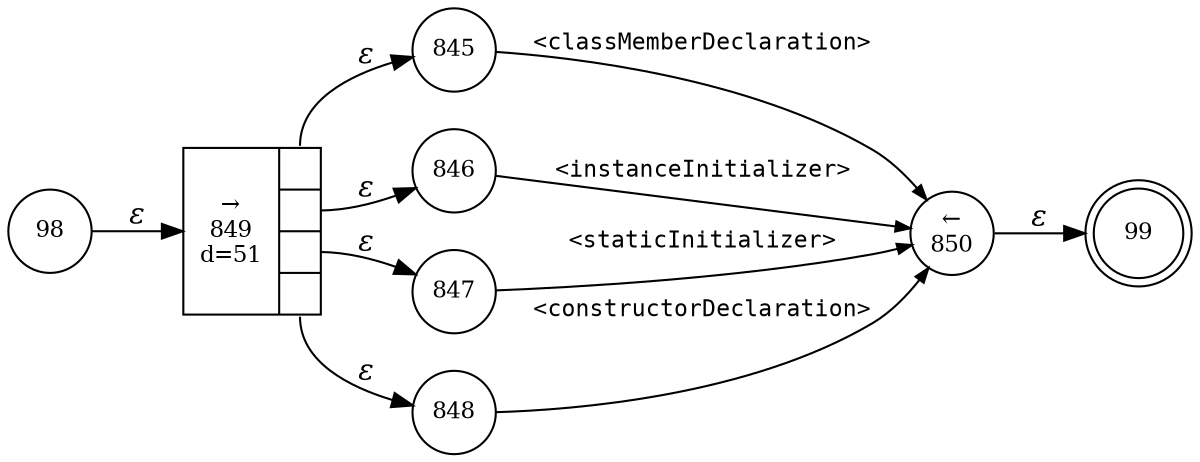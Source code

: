 digraph ATN {
rankdir=LR;
s99[fontsize=11, label="99", shape=doublecircle, fixedsize=true, width=.6];
s848[fontsize=11,label="848", shape=circle, fixedsize=true, width=.55, peripheries=1];
s849[fontsize=11,label="{&rarr;\n849\nd=51|{<p0>|<p1>|<p2>|<p3>}}", shape=record, fixedsize=false, peripheries=1];
s98[fontsize=11,label="98", shape=circle, fixedsize=true, width=.55, peripheries=1];
s850[fontsize=11,label="&larr;\n850", shape=circle, fixedsize=true, width=.55, peripheries=1];
s845[fontsize=11,label="845", shape=circle, fixedsize=true, width=.55, peripheries=1];
s846[fontsize=11,label="846", shape=circle, fixedsize=true, width=.55, peripheries=1];
s847[fontsize=11,label="847", shape=circle, fixedsize=true, width=.55, peripheries=1];
s98 -> s849 [fontname="Times-Italic", label="&epsilon;"];
s849:p0 -> s845 [fontname="Times-Italic", label="&epsilon;"];
s849:p1 -> s846 [fontname="Times-Italic", label="&epsilon;"];
s849:p2 -> s847 [fontname="Times-Italic", label="&epsilon;"];
s849:p3 -> s848 [fontname="Times-Italic", label="&epsilon;"];
s845 -> s850 [fontsize=11, fontname="Courier", arrowsize=.7, label = "<classMemberDeclaration>", arrowhead = normal];
s846 -> s850 [fontsize=11, fontname="Courier", arrowsize=.7, label = "<instanceInitializer>", arrowhead = normal];
s847 -> s850 [fontsize=11, fontname="Courier", arrowsize=.7, label = "<staticInitializer>", arrowhead = normal];
s848 -> s850 [fontsize=11, fontname="Courier", arrowsize=.7, label = "<constructorDeclaration>", arrowhead = normal];
s850 -> s99 [fontname="Times-Italic", label="&epsilon;"];
}
